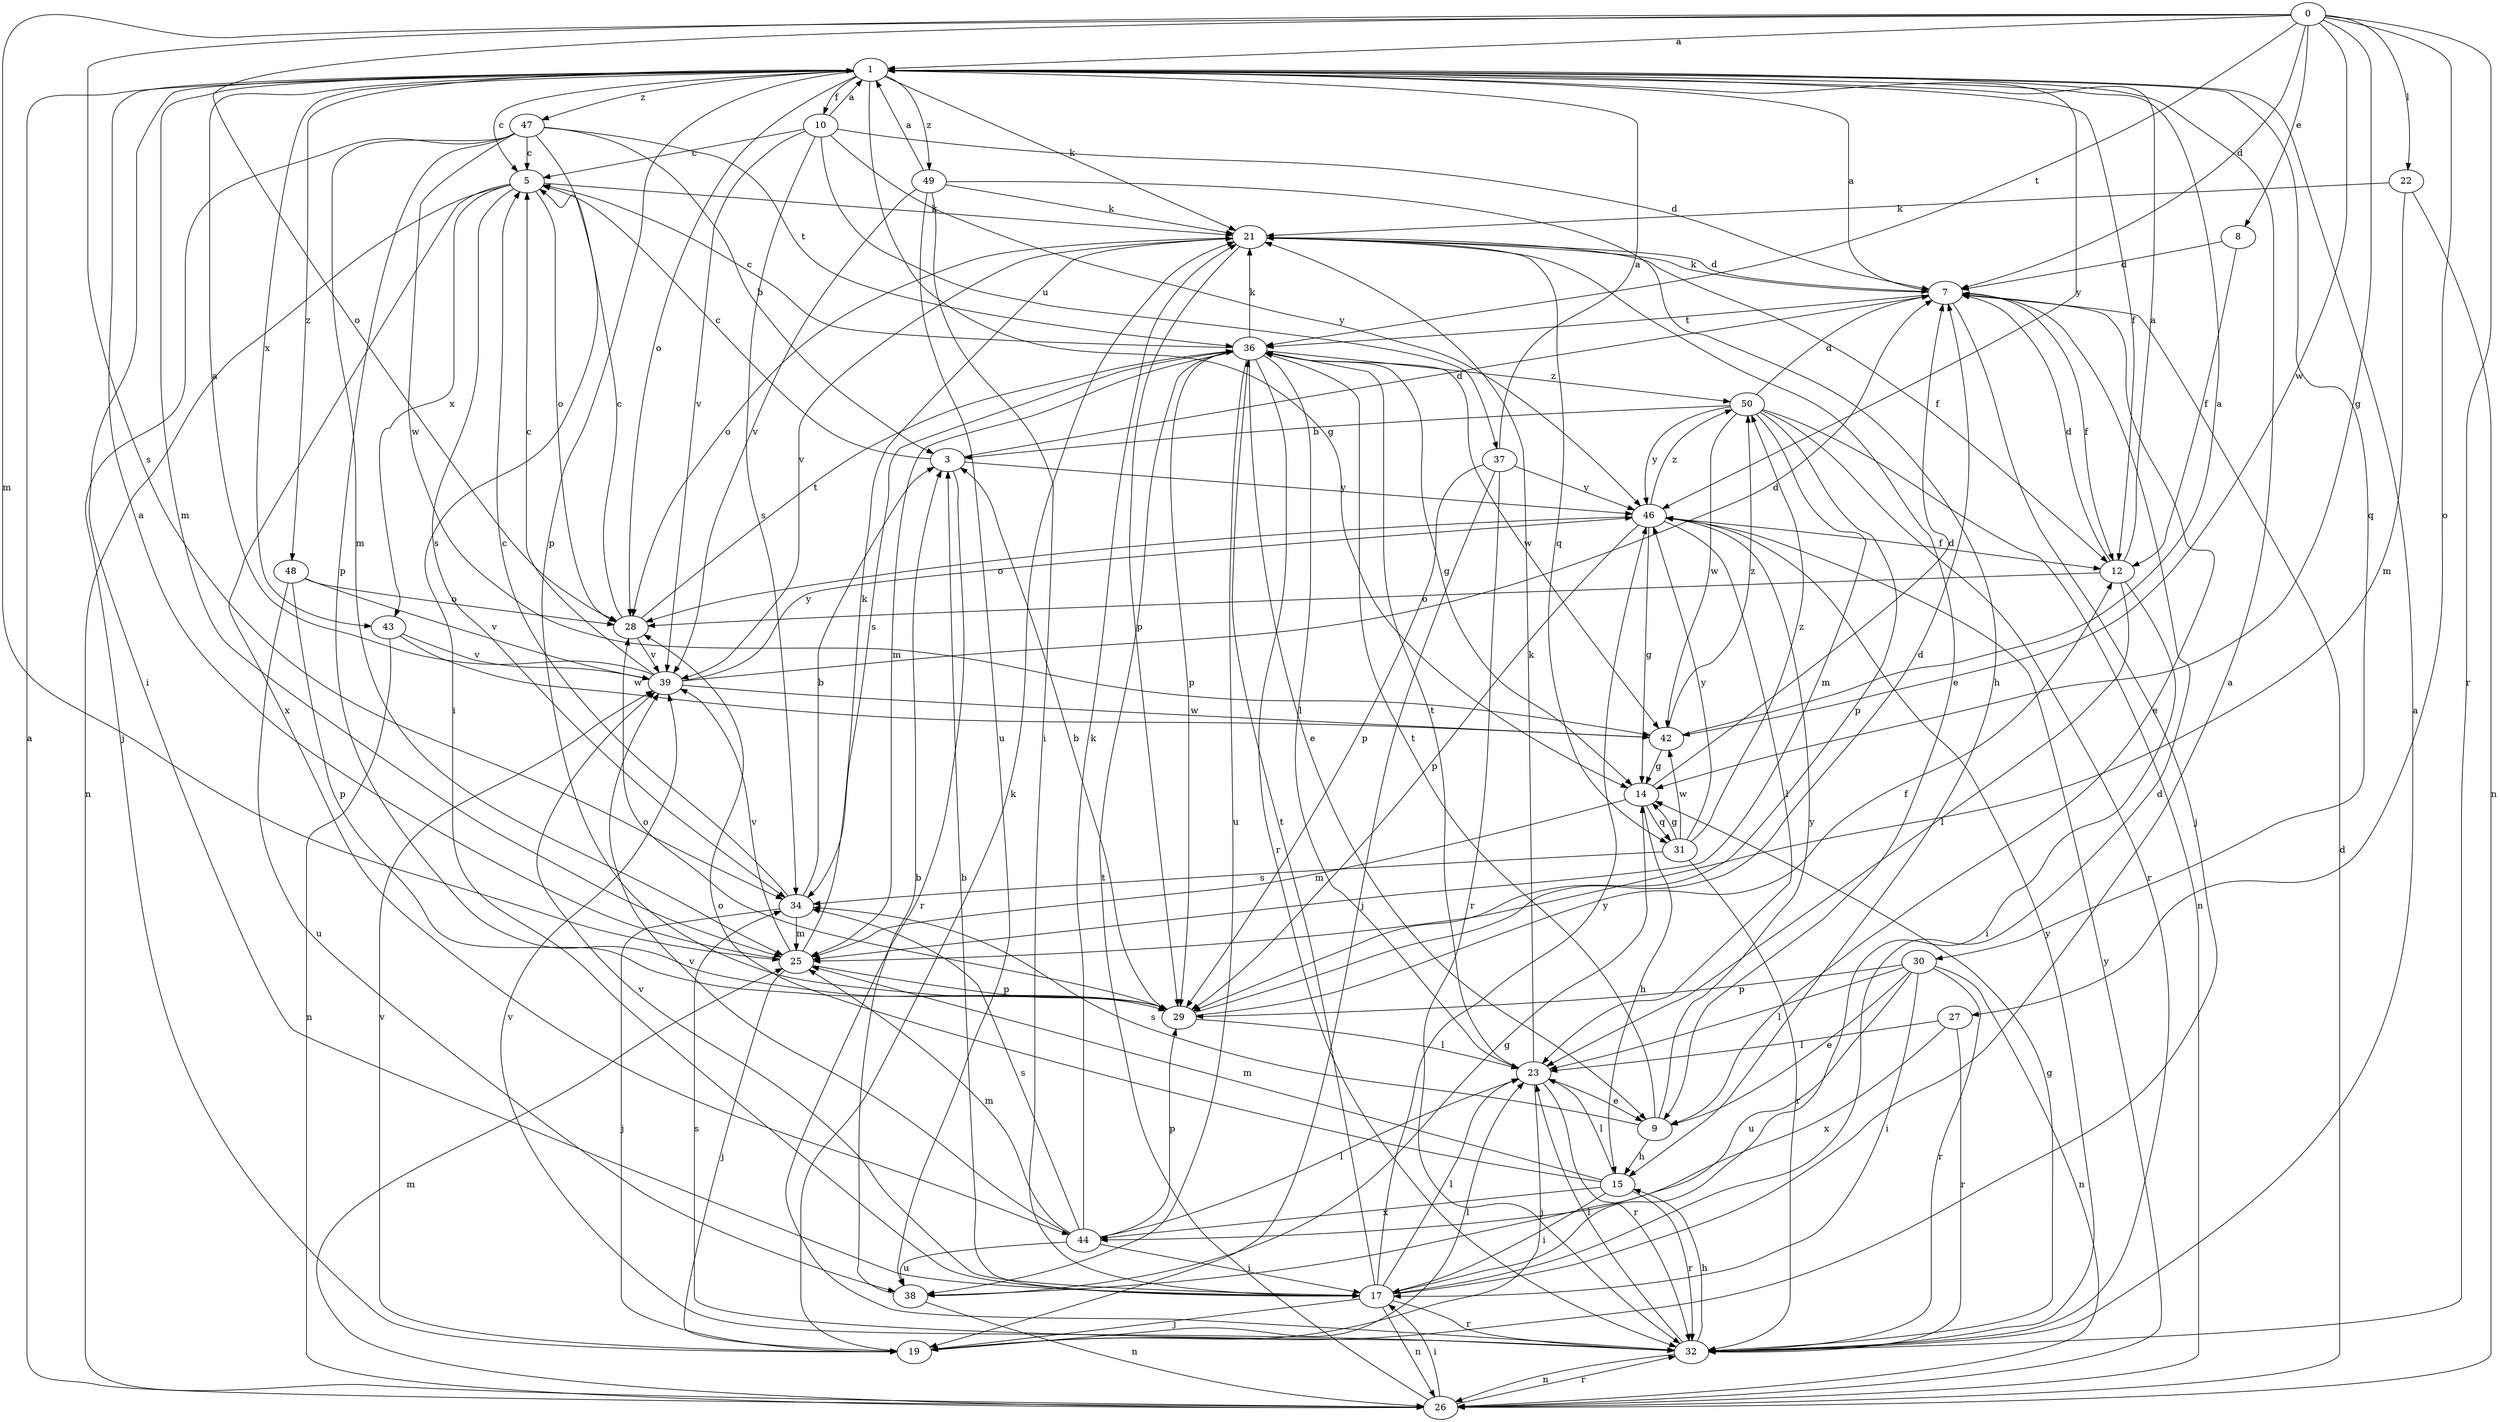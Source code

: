 strict digraph  {
0;
1;
3;
5;
7;
8;
9;
10;
12;
14;
15;
17;
19;
21;
22;
23;
25;
26;
27;
28;
29;
30;
31;
32;
34;
36;
37;
38;
39;
42;
43;
44;
46;
47;
48;
49;
50;
0 -> 1  [label=a];
0 -> 7  [label=d];
0 -> 8  [label=e];
0 -> 14  [label=g];
0 -> 22  [label=l];
0 -> 25  [label=m];
0 -> 27  [label=o];
0 -> 28  [label=o];
0 -> 32  [label=r];
0 -> 34  [label=s];
0 -> 36  [label=t];
0 -> 42  [label=w];
1 -> 5  [label=c];
1 -> 10  [label=f];
1 -> 12  [label=f];
1 -> 14  [label=g];
1 -> 17  [label=i];
1 -> 21  [label=k];
1 -> 25  [label=m];
1 -> 28  [label=o];
1 -> 29  [label=p];
1 -> 30  [label=q];
1 -> 43  [label=x];
1 -> 46  [label=y];
1 -> 47  [label=z];
1 -> 48  [label=z];
1 -> 49  [label=z];
3 -> 5  [label=c];
3 -> 7  [label=d];
3 -> 32  [label=r];
3 -> 46  [label=y];
5 -> 21  [label=k];
5 -> 26  [label=n];
5 -> 28  [label=o];
5 -> 34  [label=s];
5 -> 43  [label=x];
5 -> 44  [label=x];
7 -> 1  [label=a];
7 -> 9  [label=e];
7 -> 12  [label=f];
7 -> 19  [label=j];
7 -> 21  [label=k];
7 -> 36  [label=t];
8 -> 7  [label=d];
8 -> 12  [label=f];
9 -> 15  [label=h];
9 -> 34  [label=s];
9 -> 36  [label=t];
9 -> 46  [label=y];
10 -> 1  [label=a];
10 -> 5  [label=c];
10 -> 7  [label=d];
10 -> 34  [label=s];
10 -> 37  [label=u];
10 -> 39  [label=v];
10 -> 46  [label=y];
12 -> 1  [label=a];
12 -> 7  [label=d];
12 -> 17  [label=i];
12 -> 23  [label=l];
12 -> 28  [label=o];
14 -> 7  [label=d];
14 -> 15  [label=h];
14 -> 25  [label=m];
14 -> 31  [label=q];
15 -> 17  [label=i];
15 -> 23  [label=l];
15 -> 25  [label=m];
15 -> 28  [label=o];
15 -> 32  [label=r];
15 -> 44  [label=x];
17 -> 1  [label=a];
17 -> 3  [label=b];
17 -> 7  [label=d];
17 -> 19  [label=j];
17 -> 23  [label=l];
17 -> 26  [label=n];
17 -> 32  [label=r];
17 -> 36  [label=t];
17 -> 39  [label=v];
17 -> 46  [label=y];
19 -> 21  [label=k];
19 -> 23  [label=l];
19 -> 39  [label=v];
21 -> 7  [label=d];
21 -> 9  [label=e];
21 -> 12  [label=f];
21 -> 28  [label=o];
21 -> 29  [label=p];
21 -> 31  [label=q];
21 -> 39  [label=v];
22 -> 21  [label=k];
22 -> 25  [label=m];
22 -> 26  [label=n];
23 -> 9  [label=e];
23 -> 19  [label=j];
23 -> 21  [label=k];
23 -> 32  [label=r];
23 -> 36  [label=t];
25 -> 1  [label=a];
25 -> 19  [label=j];
25 -> 21  [label=k];
25 -> 29  [label=p];
25 -> 39  [label=v];
26 -> 1  [label=a];
26 -> 7  [label=d];
26 -> 17  [label=i];
26 -> 25  [label=m];
26 -> 32  [label=r];
26 -> 36  [label=t];
26 -> 46  [label=y];
27 -> 23  [label=l];
27 -> 32  [label=r];
27 -> 44  [label=x];
28 -> 5  [label=c];
28 -> 36  [label=t];
28 -> 39  [label=v];
29 -> 3  [label=b];
29 -> 7  [label=d];
29 -> 12  [label=f];
29 -> 23  [label=l];
29 -> 28  [label=o];
30 -> 9  [label=e];
30 -> 17  [label=i];
30 -> 23  [label=l];
30 -> 26  [label=n];
30 -> 29  [label=p];
30 -> 32  [label=r];
30 -> 38  [label=u];
31 -> 14  [label=g];
31 -> 32  [label=r];
31 -> 34  [label=s];
31 -> 42  [label=w];
31 -> 46  [label=y];
31 -> 50  [label=z];
32 -> 1  [label=a];
32 -> 14  [label=g];
32 -> 15  [label=h];
32 -> 23  [label=l];
32 -> 26  [label=n];
32 -> 34  [label=s];
32 -> 39  [label=v];
32 -> 46  [label=y];
34 -> 3  [label=b];
34 -> 5  [label=c];
34 -> 19  [label=j];
34 -> 25  [label=m];
36 -> 5  [label=c];
36 -> 9  [label=e];
36 -> 14  [label=g];
36 -> 21  [label=k];
36 -> 23  [label=l];
36 -> 25  [label=m];
36 -> 29  [label=p];
36 -> 32  [label=r];
36 -> 34  [label=s];
36 -> 38  [label=u];
36 -> 42  [label=w];
36 -> 50  [label=z];
37 -> 1  [label=a];
37 -> 19  [label=j];
37 -> 29  [label=p];
37 -> 32  [label=r];
37 -> 46  [label=y];
38 -> 3  [label=b];
38 -> 14  [label=g];
38 -> 26  [label=n];
39 -> 1  [label=a];
39 -> 5  [label=c];
39 -> 7  [label=d];
39 -> 42  [label=w];
39 -> 46  [label=y];
42 -> 1  [label=a];
42 -> 14  [label=g];
42 -> 50  [label=z];
43 -> 26  [label=n];
43 -> 39  [label=v];
43 -> 42  [label=w];
44 -> 17  [label=i];
44 -> 21  [label=k];
44 -> 23  [label=l];
44 -> 25  [label=m];
44 -> 29  [label=p];
44 -> 34  [label=s];
44 -> 38  [label=u];
44 -> 39  [label=v];
46 -> 12  [label=f];
46 -> 14  [label=g];
46 -> 23  [label=l];
46 -> 28  [label=o];
46 -> 29  [label=p];
46 -> 50  [label=z];
47 -> 3  [label=b];
47 -> 5  [label=c];
47 -> 17  [label=i];
47 -> 19  [label=j];
47 -> 25  [label=m];
47 -> 29  [label=p];
47 -> 36  [label=t];
47 -> 42  [label=w];
48 -> 28  [label=o];
48 -> 29  [label=p];
48 -> 38  [label=u];
48 -> 39  [label=v];
49 -> 1  [label=a];
49 -> 15  [label=h];
49 -> 17  [label=i];
49 -> 21  [label=k];
49 -> 38  [label=u];
49 -> 39  [label=v];
50 -> 3  [label=b];
50 -> 7  [label=d];
50 -> 25  [label=m];
50 -> 26  [label=n];
50 -> 29  [label=p];
50 -> 32  [label=r];
50 -> 42  [label=w];
50 -> 46  [label=y];
}
